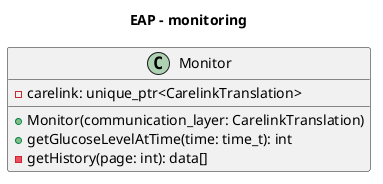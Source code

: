 @startuml

title EAP - monitoring

class Monitor {
  + Monitor(communication_layer: CarelinkTranslation)
  - carelink: unique_ptr<CarelinkTranslation>
  + getGlucoseLevelAtTime(time: time_t): int
  - getHistory(page: int): data[]
}

@enduml

